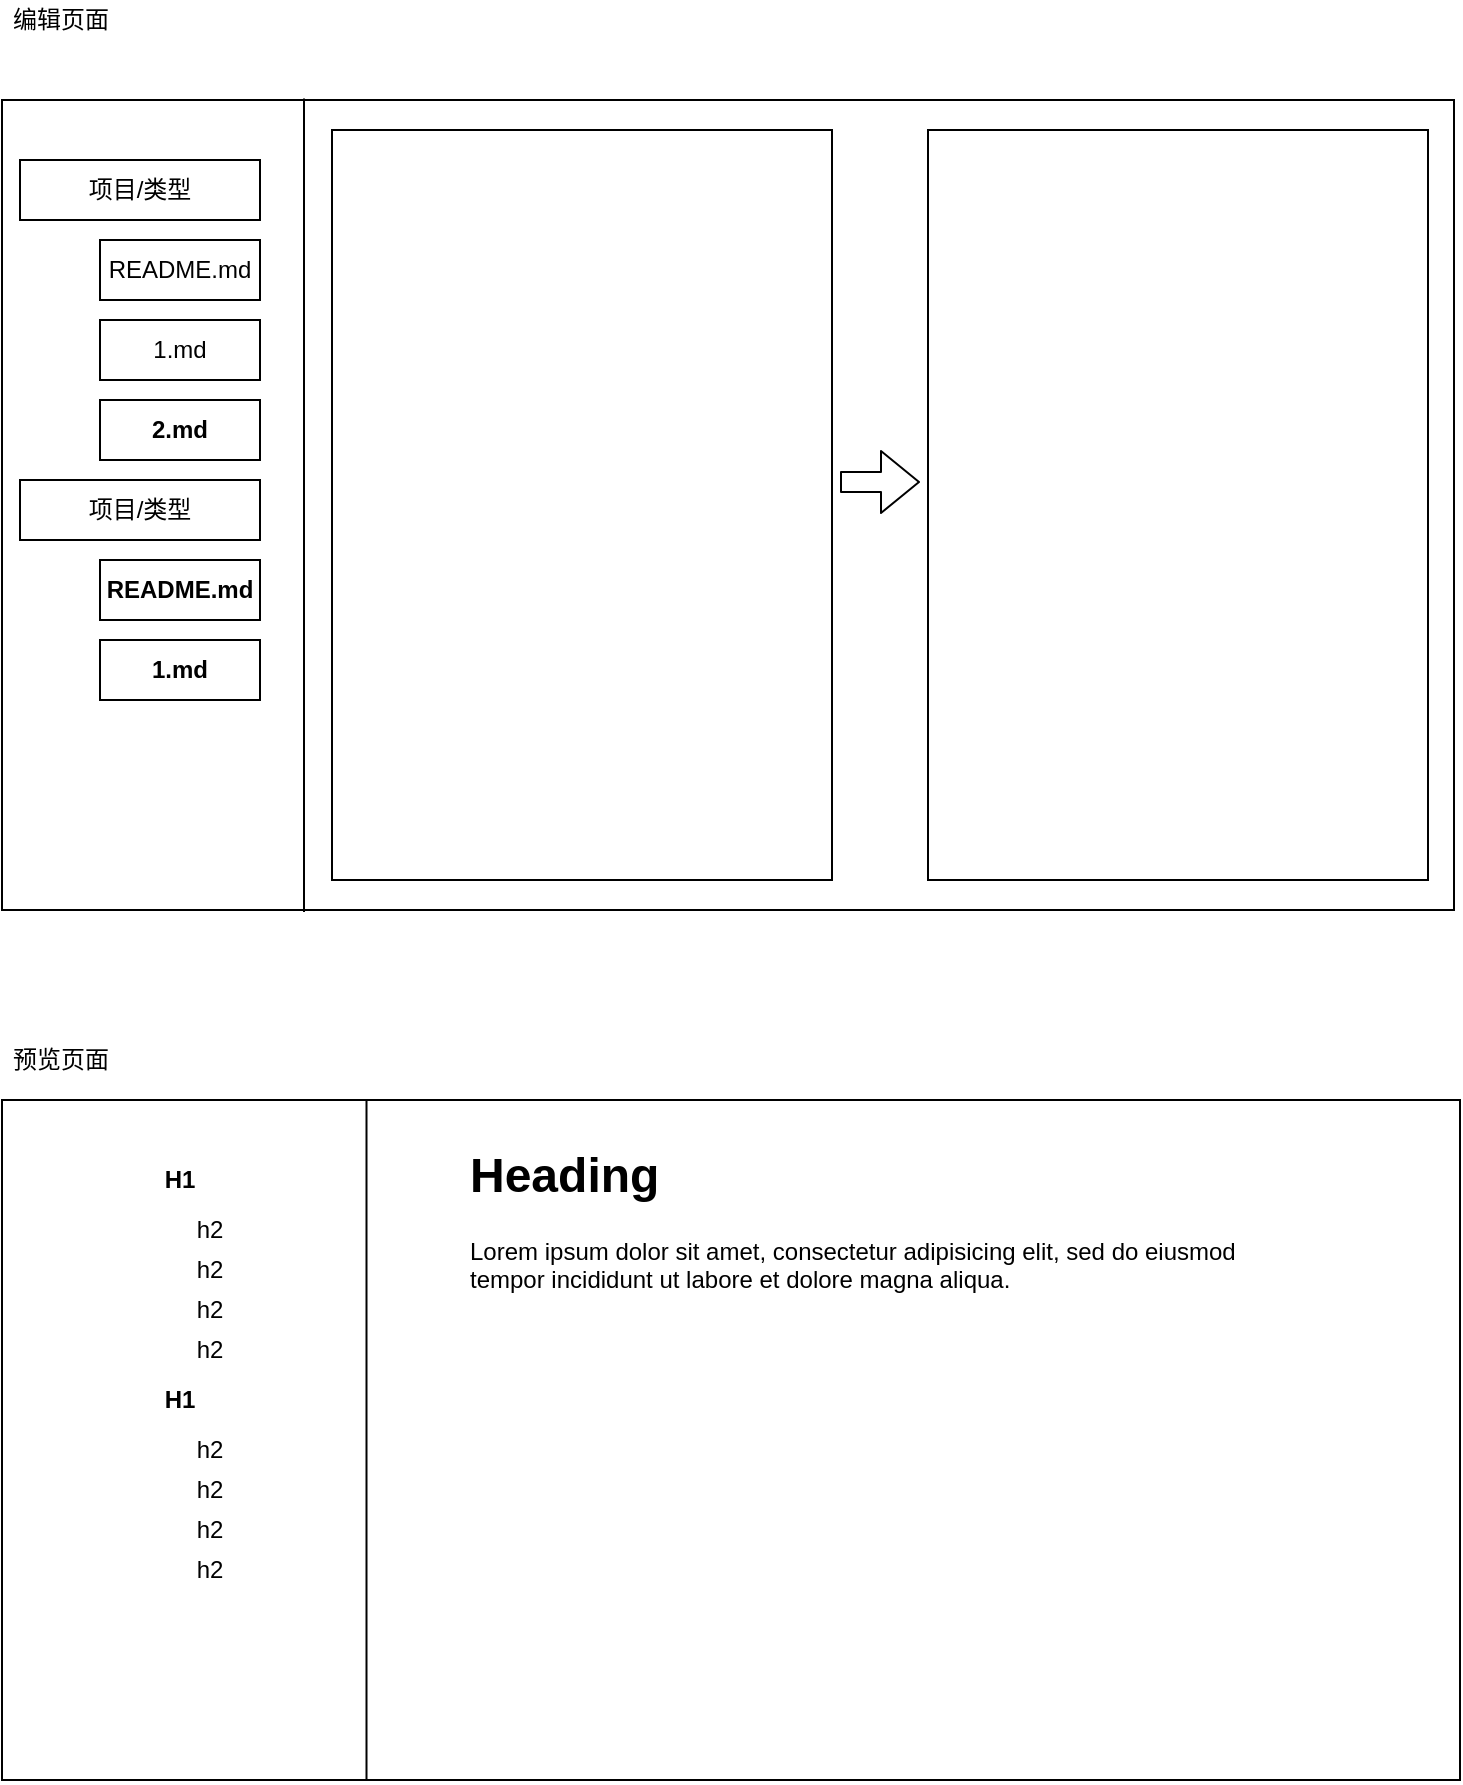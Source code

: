 <mxfile version="13.5.3" type="github">
  <diagram id="yLzmegSohmoGIzop5uJQ" name="Page-1">
    <mxGraphModel dx="1422" dy="794" grid="1" gridSize="10" guides="1" tooltips="1" connect="1" arrows="1" fold="1" page="1" pageScale="1" pageWidth="827" pageHeight="1169" math="0" shadow="0">
      <root>
        <mxCell id="0" />
        <mxCell id="1" parent="0" />
        <mxCell id="bNUcm6e0znMUV06pvCAH-1" value="" style="whiteSpace=wrap;html=1;" vertex="1" parent="1">
          <mxGeometry x="51" y="70" width="726" height="405" as="geometry" />
        </mxCell>
        <mxCell id="bNUcm6e0znMUV06pvCAH-3" value="" style="endArrow=none;html=1;entryX=0.208;entryY=-0.002;entryDx=0;entryDy=0;entryPerimeter=0;" edge="1" parent="1" target="bNUcm6e0znMUV06pvCAH-1">
          <mxGeometry width="50" height="50" relative="1" as="geometry">
            <mxPoint x="202" y="476" as="sourcePoint" />
            <mxPoint x="201.5" y="70" as="targetPoint" />
          </mxGeometry>
        </mxCell>
        <mxCell id="bNUcm6e0znMUV06pvCAH-5" value="项目/类型" style="rounded=0;whiteSpace=wrap;html=1;" vertex="1" parent="1">
          <mxGeometry x="60" y="100" width="120" height="30" as="geometry" />
        </mxCell>
        <mxCell id="bNUcm6e0znMUV06pvCAH-8" value="README.md" style="rounded=0;whiteSpace=wrap;html=1;" vertex="1" parent="1">
          <mxGeometry x="100" y="140" width="80" height="30" as="geometry" />
        </mxCell>
        <mxCell id="bNUcm6e0znMUV06pvCAH-9" value="1.md" style="rounded=0;whiteSpace=wrap;html=1;" vertex="1" parent="1">
          <mxGeometry x="100" y="180" width="80" height="30" as="geometry" />
        </mxCell>
        <mxCell id="bNUcm6e0znMUV06pvCAH-10" value="2.md" style="rounded=0;whiteSpace=wrap;html=1;fontStyle=1" vertex="1" parent="1">
          <mxGeometry x="100" y="220" width="80" height="30" as="geometry" />
        </mxCell>
        <mxCell id="bNUcm6e0znMUV06pvCAH-11" value="&lt;span&gt;项目/类型&lt;/span&gt;" style="rounded=0;whiteSpace=wrap;html=1;" vertex="1" parent="1">
          <mxGeometry x="60" y="260" width="120" height="30" as="geometry" />
        </mxCell>
        <mxCell id="bNUcm6e0znMUV06pvCAH-12" value="README.md" style="rounded=0;whiteSpace=wrap;html=1;fontStyle=1" vertex="1" parent="1">
          <mxGeometry x="100" y="300" width="80" height="30" as="geometry" />
        </mxCell>
        <mxCell id="bNUcm6e0znMUV06pvCAH-13" value="1.md" style="rounded=0;whiteSpace=wrap;html=1;fontStyle=1" vertex="1" parent="1">
          <mxGeometry x="100" y="340" width="80" height="30" as="geometry" />
        </mxCell>
        <mxCell id="bNUcm6e0znMUV06pvCAH-14" value="" style="rounded=0;whiteSpace=wrap;html=1;" vertex="1" parent="1">
          <mxGeometry x="216" y="85" width="250" height="375" as="geometry" />
        </mxCell>
        <mxCell id="bNUcm6e0znMUV06pvCAH-15" value="" style="rounded=0;whiteSpace=wrap;html=1;" vertex="1" parent="1">
          <mxGeometry x="514" y="85" width="250" height="375" as="geometry" />
        </mxCell>
        <mxCell id="bNUcm6e0znMUV06pvCAH-16" value="" style="shape=flexArrow;endArrow=classic;html=1;" edge="1" parent="1">
          <mxGeometry width="50" height="50" relative="1" as="geometry">
            <mxPoint x="470" y="261" as="sourcePoint" />
            <mxPoint x="510" y="261" as="targetPoint" />
          </mxGeometry>
        </mxCell>
        <mxCell id="bNUcm6e0znMUV06pvCAH-17" value="" style="rounded=0;whiteSpace=wrap;html=1;" vertex="1" parent="1">
          <mxGeometry x="51" y="570" width="729" height="340" as="geometry" />
        </mxCell>
        <mxCell id="bNUcm6e0znMUV06pvCAH-19" value="" style="endArrow=none;html=1;entryX=0.25;entryY=1;entryDx=0;entryDy=0;exitX=0.25;exitY=0;exitDx=0;exitDy=0;" edge="1" parent="1" source="bNUcm6e0znMUV06pvCAH-17" target="bNUcm6e0znMUV06pvCAH-17">
          <mxGeometry width="50" height="50" relative="1" as="geometry">
            <mxPoint x="180" y="1030" as="sourcePoint" />
            <mxPoint x="230" y="980" as="targetPoint" />
          </mxGeometry>
        </mxCell>
        <mxCell id="bNUcm6e0znMUV06pvCAH-20" value="&lt;b&gt;H1&lt;/b&gt;" style="text;html=1;strokeColor=none;fillColor=none;align=center;verticalAlign=middle;whiteSpace=wrap;rounded=0;" vertex="1" parent="1">
          <mxGeometry x="95" y="600" width="90" height="20" as="geometry" />
        </mxCell>
        <mxCell id="bNUcm6e0znMUV06pvCAH-21" value="h2" style="text;html=1;strokeColor=none;fillColor=none;align=center;verticalAlign=middle;whiteSpace=wrap;rounded=0;" vertex="1" parent="1">
          <mxGeometry x="110" y="625" width="90" height="20" as="geometry" />
        </mxCell>
        <mxCell id="bNUcm6e0znMUV06pvCAH-22" value="h2" style="text;html=1;strokeColor=none;fillColor=none;align=center;verticalAlign=middle;whiteSpace=wrap;rounded=0;" vertex="1" parent="1">
          <mxGeometry x="110" y="645" width="90" height="20" as="geometry" />
        </mxCell>
        <mxCell id="bNUcm6e0znMUV06pvCAH-23" value="h2" style="text;html=1;strokeColor=none;fillColor=none;align=center;verticalAlign=middle;whiteSpace=wrap;rounded=0;" vertex="1" parent="1">
          <mxGeometry x="110" y="665" width="90" height="20" as="geometry" />
        </mxCell>
        <mxCell id="bNUcm6e0znMUV06pvCAH-24" value="h2" style="text;html=1;strokeColor=none;fillColor=none;align=center;verticalAlign=middle;whiteSpace=wrap;rounded=0;" vertex="1" parent="1">
          <mxGeometry x="110" y="685" width="90" height="20" as="geometry" />
        </mxCell>
        <mxCell id="bNUcm6e0znMUV06pvCAH-25" value="&lt;b&gt;H1&lt;/b&gt;" style="text;html=1;strokeColor=none;fillColor=none;align=center;verticalAlign=middle;whiteSpace=wrap;rounded=0;" vertex="1" parent="1">
          <mxGeometry x="95" y="710" width="90" height="20" as="geometry" />
        </mxCell>
        <mxCell id="bNUcm6e0znMUV06pvCAH-26" value="h2" style="text;html=1;strokeColor=none;fillColor=none;align=center;verticalAlign=middle;whiteSpace=wrap;rounded=0;" vertex="1" parent="1">
          <mxGeometry x="110" y="735" width="90" height="20" as="geometry" />
        </mxCell>
        <mxCell id="bNUcm6e0znMUV06pvCAH-27" value="h2" style="text;html=1;strokeColor=none;fillColor=none;align=center;verticalAlign=middle;whiteSpace=wrap;rounded=0;" vertex="1" parent="1">
          <mxGeometry x="110" y="755" width="90" height="20" as="geometry" />
        </mxCell>
        <mxCell id="bNUcm6e0znMUV06pvCAH-28" value="h2" style="text;html=1;strokeColor=none;fillColor=none;align=center;verticalAlign=middle;whiteSpace=wrap;rounded=0;" vertex="1" parent="1">
          <mxGeometry x="110" y="775" width="90" height="20" as="geometry" />
        </mxCell>
        <mxCell id="bNUcm6e0znMUV06pvCAH-29" value="h2" style="text;html=1;strokeColor=none;fillColor=none;align=center;verticalAlign=middle;whiteSpace=wrap;rounded=0;" vertex="1" parent="1">
          <mxGeometry x="110" y="795" width="90" height="20" as="geometry" />
        </mxCell>
        <mxCell id="bNUcm6e0znMUV06pvCAH-30" value="&lt;h1&gt;Heading&lt;/h1&gt;&lt;p&gt;Lorem ipsum dolor sit amet, consectetur adipisicing elit, sed do eiusmod tempor incididunt ut labore et dolore magna aliqua.&lt;/p&gt;" style="text;html=1;strokeColor=none;fillColor=none;spacing=5;spacingTop=-20;whiteSpace=wrap;overflow=hidden;rounded=0;" vertex="1" parent="1">
          <mxGeometry x="280" y="587.5" width="410" height="215" as="geometry" />
        </mxCell>
        <mxCell id="bNUcm6e0znMUV06pvCAH-33" value="编辑页面" style="text;html=1;strokeColor=none;fillColor=none;align=center;verticalAlign=middle;whiteSpace=wrap;rounded=0;" vertex="1" parent="1">
          <mxGeometry x="51" y="20" width="59" height="20" as="geometry" />
        </mxCell>
        <mxCell id="bNUcm6e0znMUV06pvCAH-34" value="预览页面" style="text;html=1;strokeColor=none;fillColor=none;align=center;verticalAlign=middle;whiteSpace=wrap;rounded=0;" vertex="1" parent="1">
          <mxGeometry x="51" y="540" width="59" height="20" as="geometry" />
        </mxCell>
      </root>
    </mxGraphModel>
  </diagram>
</mxfile>
